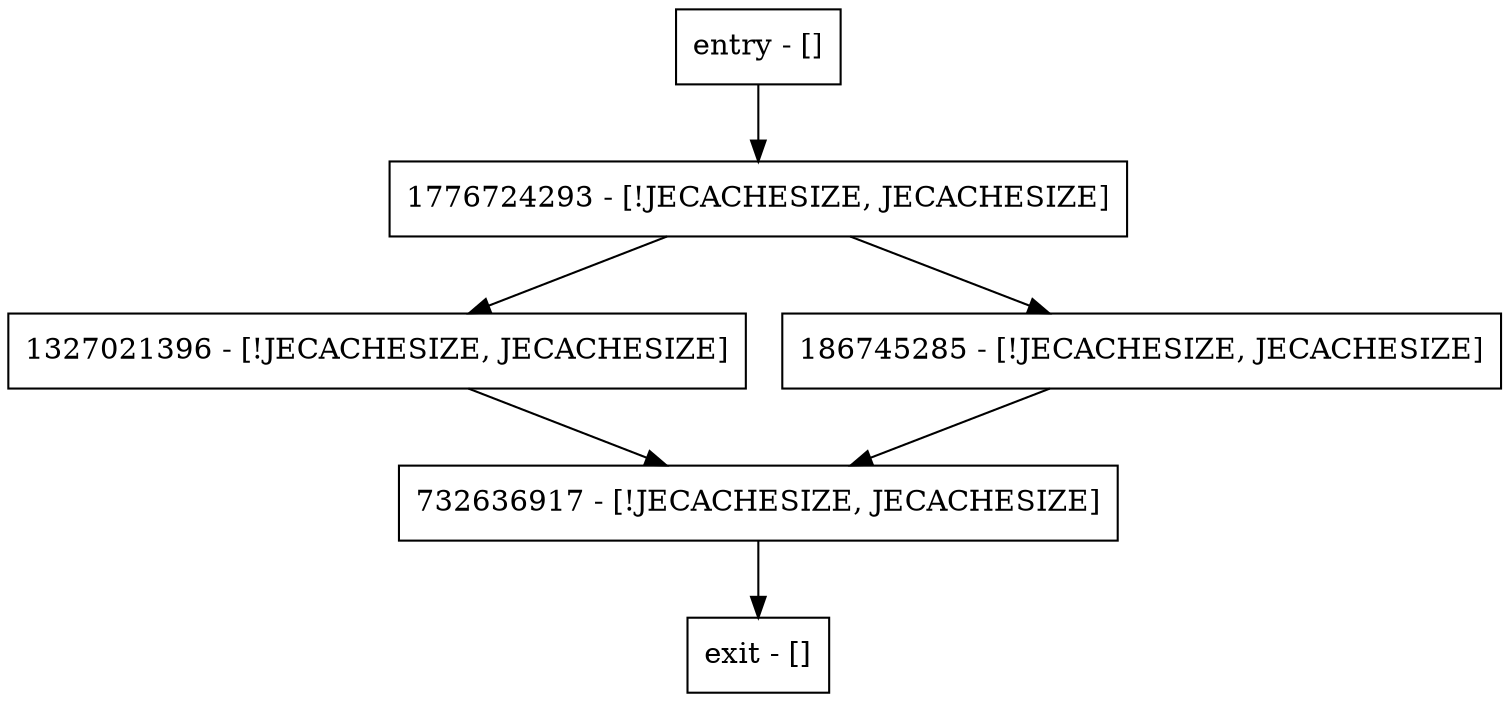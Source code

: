 digraph <clinit> {
node [shape=record];
entry [label="entry - []"];
exit [label="exit - []"];
732636917 [label="732636917 - [!JECACHESIZE, JECACHESIZE]"];
1327021396 [label="1327021396 - [!JECACHESIZE, JECACHESIZE]"];
186745285 [label="186745285 - [!JECACHESIZE, JECACHESIZE]"];
1776724293 [label="1776724293 - [!JECACHESIZE, JECACHESIZE]"];
entry;
exit;
entry -> 1776724293;
732636917 -> exit;
1327021396 -> 732636917;
186745285 -> 732636917;
1776724293 -> 1327021396;
1776724293 -> 186745285;
}
